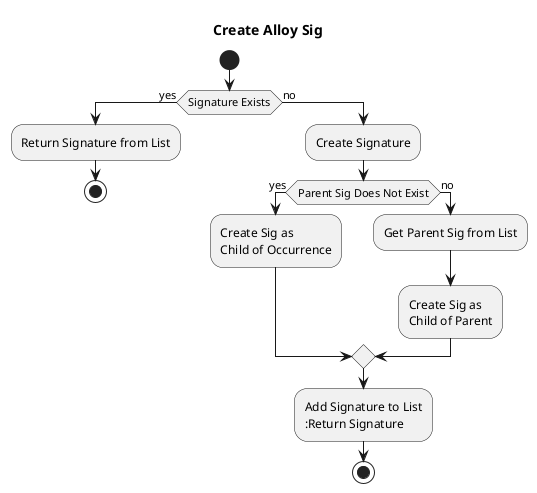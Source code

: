 @startuml
title Create Alloy Sig
start
if(Signature Exists) then (yes)
:Return Signature from List;
stop
else(no)
:Create Signature;
if (Parent Sig Does Not Exist) then (yes)
:Create Sig as 
Child of Occurrence;
else(no)
:Get Parent Sig from List;
:Create Sig as 
Child of Parent;
endif
:Add Signature to List
:Return Signature;
stop
@enduml
